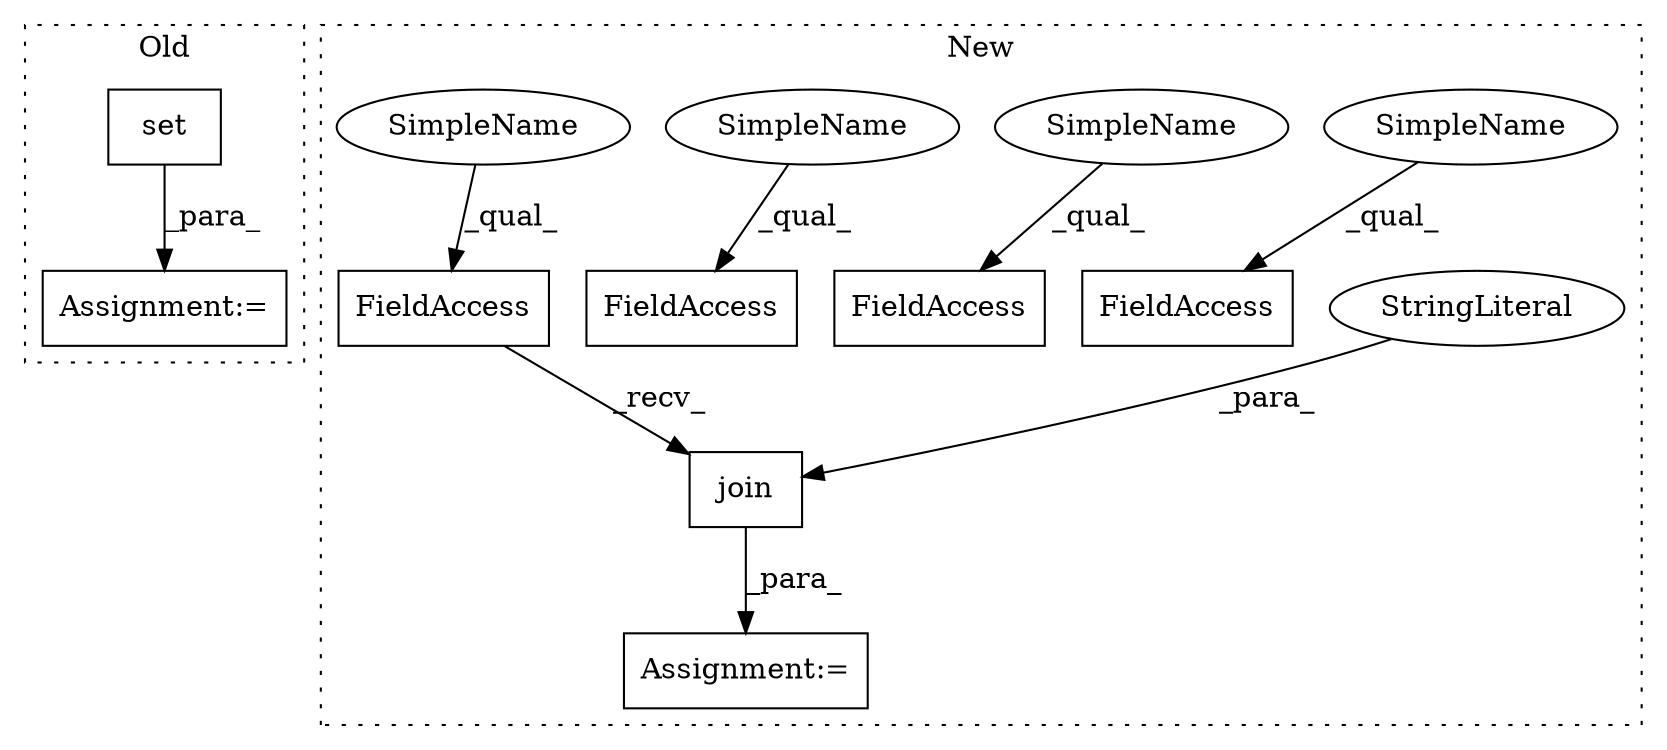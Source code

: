 digraph G {
subgraph cluster0 {
1 [label="set" a="32" s="7160,7362" l="4,1" shape="box"];
3 [label="Assignment:=" a="7" s="7159" l="1" shape="box"];
label = "Old";
style="dotted";
}
subgraph cluster1 {
2 [label="join" a="32" s="7623,7657" l="5,1" shape="box"];
4 [label="Assignment:=" a="7" s="7333" l="1" shape="box"];
5 [label="FieldAccess" a="22" s="7615" l="7" shape="box"];
6 [label="StringLiteral" a="45" s="7649" l="8" shape="ellipse"];
7 [label="FieldAccess" a="22" s="7551" l="7" shape="box"];
8 [label="FieldAccess" a="22" s="7352" l="7" shape="box"];
9 [label="FieldAccess" a="22" s="7478" l="7" shape="box"];
10 [label="SimpleName" a="42" s="7352" l="2" shape="ellipse"];
11 [label="SimpleName" a="42" s="7551" l="2" shape="ellipse"];
12 [label="SimpleName" a="42" s="7478" l="2" shape="ellipse"];
13 [label="SimpleName" a="42" s="7615" l="2" shape="ellipse"];
label = "New";
style="dotted";
}
1 -> 3 [label="_para_"];
2 -> 4 [label="_para_"];
5 -> 2 [label="_recv_"];
6 -> 2 [label="_para_"];
10 -> 8 [label="_qual_"];
11 -> 7 [label="_qual_"];
12 -> 9 [label="_qual_"];
13 -> 5 [label="_qual_"];
}